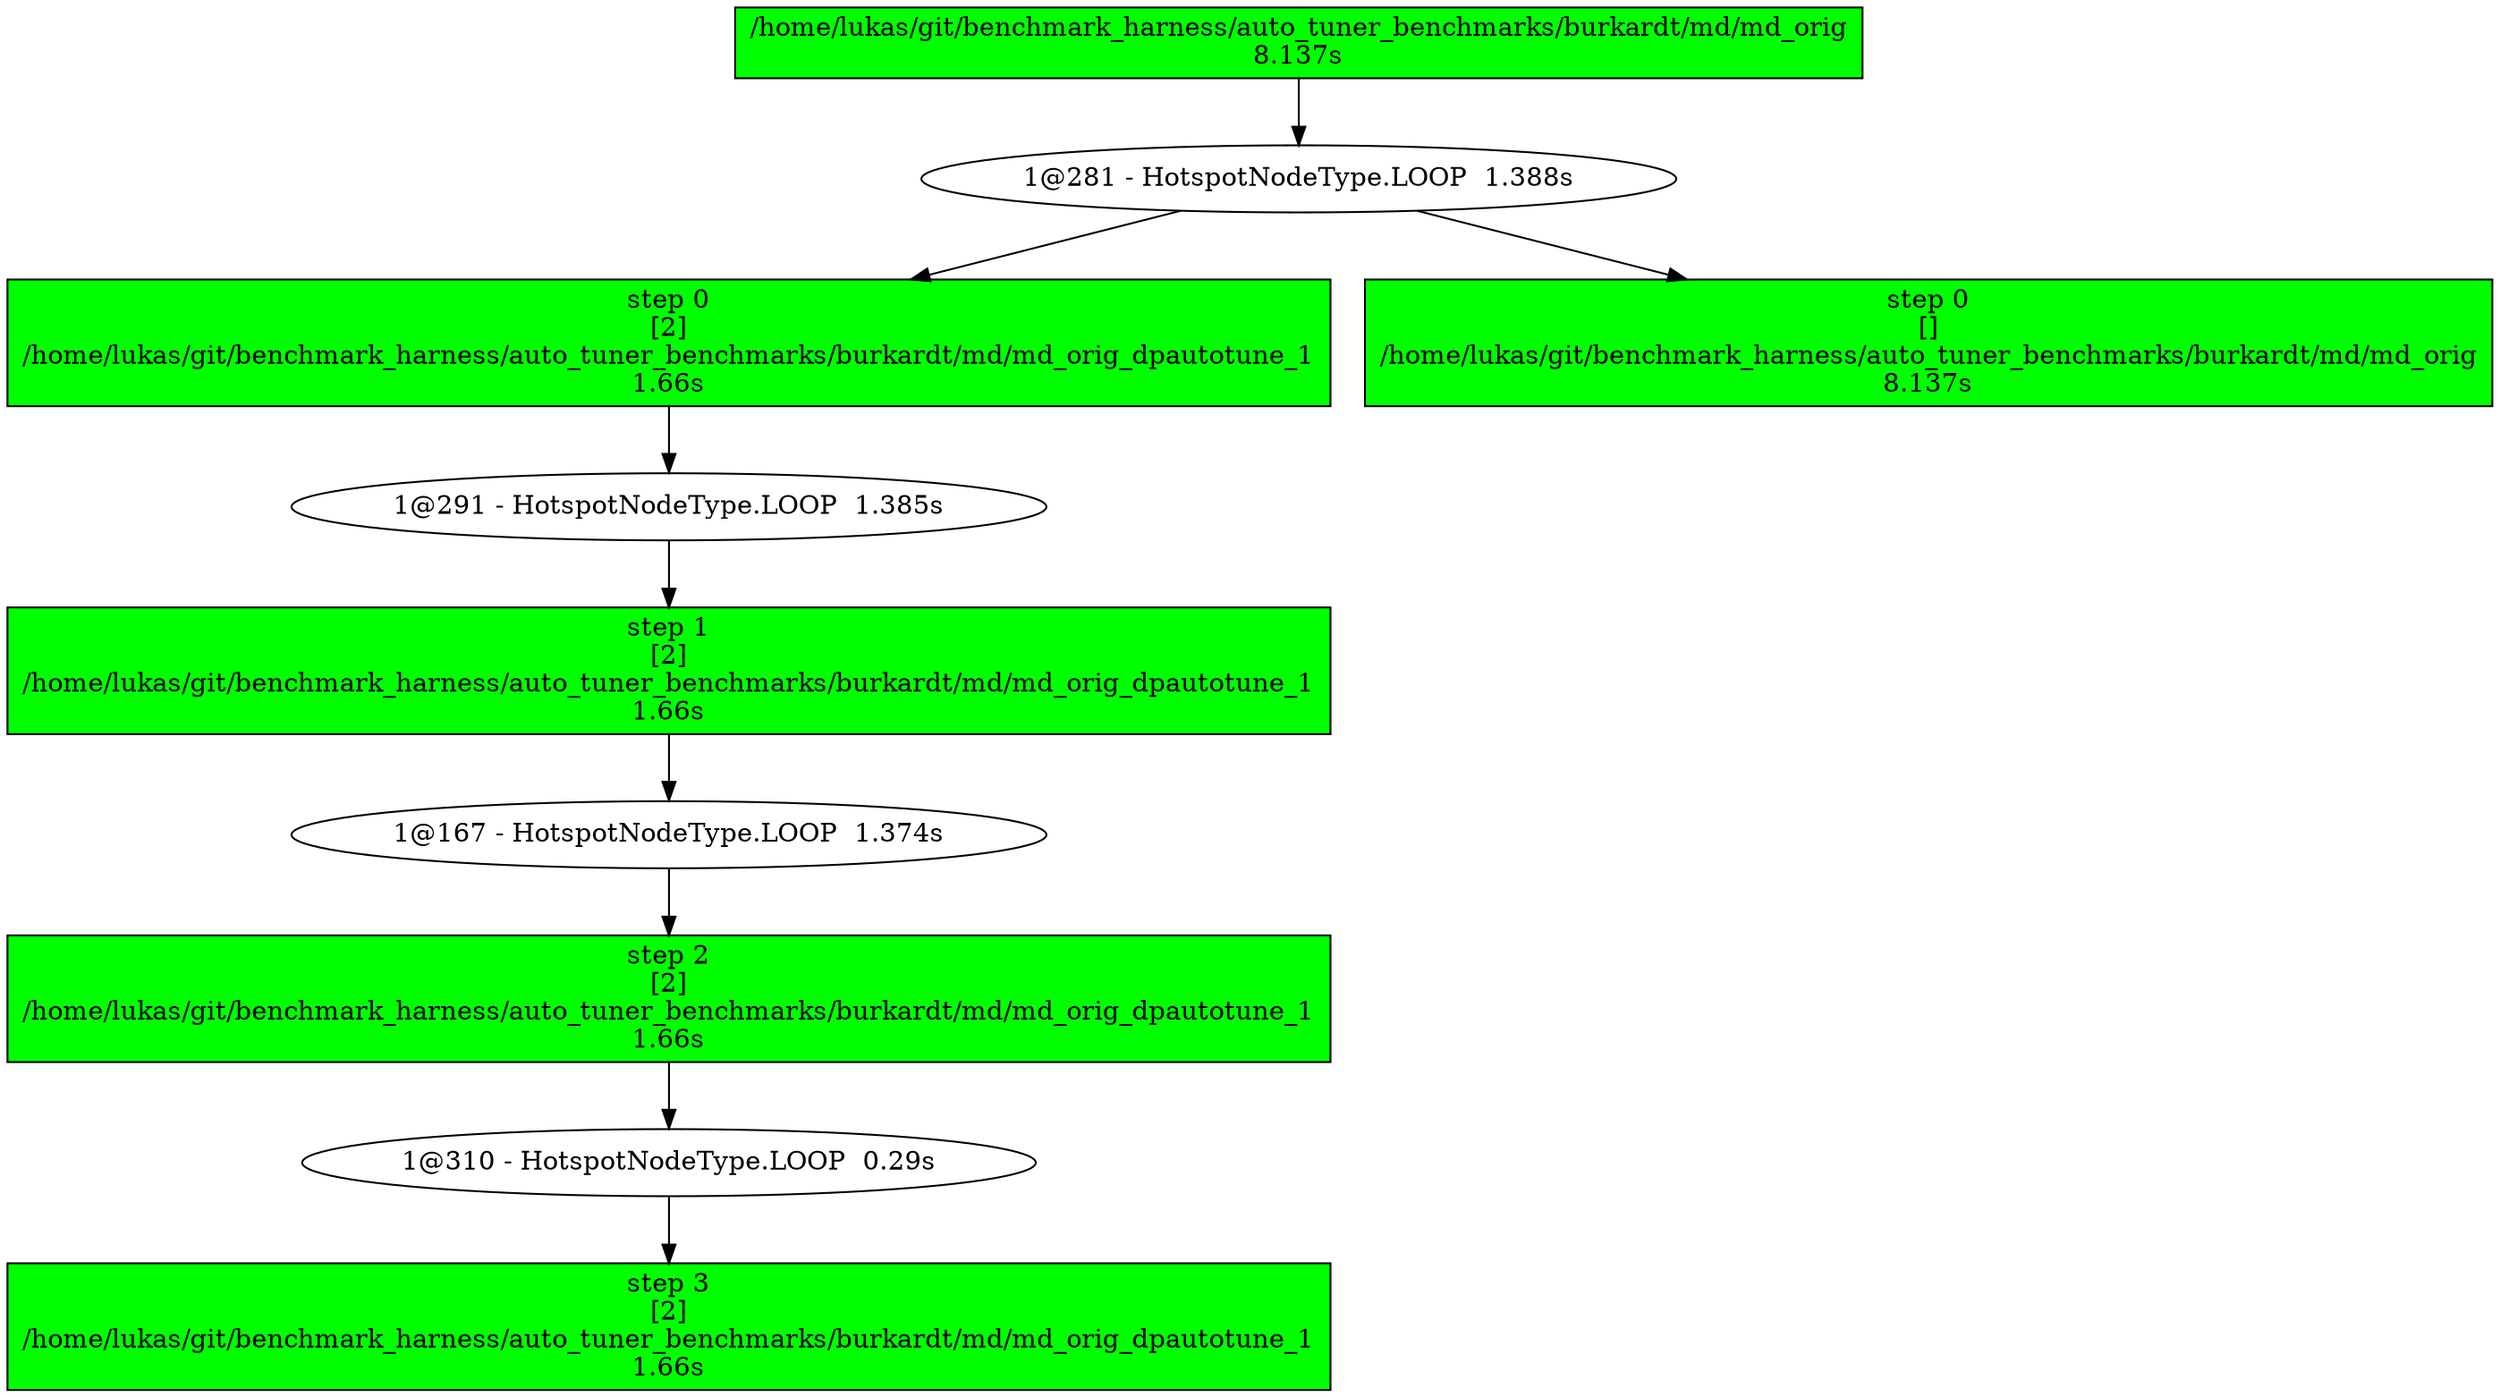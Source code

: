 strict digraph  {
"/home/lukas/git/benchmark_harness/auto_tuner_benchmarks/burkardt/md/md_orig\n8.137s" [color=black, fillcolor=green, style=filled, shape=box];
"1@281 - HotspotNodeType.LOOP  1.388s" [color=black, fillcolor=white, style=filled];
"step 0\n[2]\n/home/lukas/git/benchmark_harness/auto_tuner_benchmarks/burkardt/md/md_orig_dpautotune_1\n1.66s" [color=black, fillcolor=green, shape=box, style=filled];
"step 0\n[]\n/home/lukas/git/benchmark_harness/auto_tuner_benchmarks/burkardt/md/md_orig\n8.137s" [color=black, fillcolor=green, shape=box, style=filled];
"1@291 - HotspotNodeType.LOOP  1.385s" [color=black, fillcolor=white, style=filled];
"step 1\n[2]\n/home/lukas/git/benchmark_harness/auto_tuner_benchmarks/burkardt/md/md_orig_dpautotune_1\n1.66s" [color=black, fillcolor=green, shape=box, style=filled];
"1@167 - HotspotNodeType.LOOP  1.374s" [color=black, fillcolor=white, style=filled];
"step 2\n[2]\n/home/lukas/git/benchmark_harness/auto_tuner_benchmarks/burkardt/md/md_orig_dpautotune_1\n1.66s" [color=black, fillcolor=green, shape=box, style=filled];
"1@310 - HotspotNodeType.LOOP  0.29s" [color=black, fillcolor=white, style=filled];
"step 3\n[2]\n/home/lukas/git/benchmark_harness/auto_tuner_benchmarks/burkardt/md/md_orig_dpautotune_1\n1.66s" [color=black, fillcolor=green, shape=box, style=filled];
"/home/lukas/git/benchmark_harness/auto_tuner_benchmarks/burkardt/md/md_orig\n8.137s" -> "1@281 - HotspotNodeType.LOOP  1.388s";
"1@281 - HotspotNodeType.LOOP  1.388s" -> "step 0\n[2]\n/home/lukas/git/benchmark_harness/auto_tuner_benchmarks/burkardt/md/md_orig_dpautotune_1\n1.66s";
"1@281 - HotspotNodeType.LOOP  1.388s" -> "step 0\n[]\n/home/lukas/git/benchmark_harness/auto_tuner_benchmarks/burkardt/md/md_orig\n8.137s";
"step 0\n[2]\n/home/lukas/git/benchmark_harness/auto_tuner_benchmarks/burkardt/md/md_orig_dpautotune_1\n1.66s" -> "1@291 - HotspotNodeType.LOOP  1.385s";
"1@291 - HotspotNodeType.LOOP  1.385s" -> "step 1\n[2]\n/home/lukas/git/benchmark_harness/auto_tuner_benchmarks/burkardt/md/md_orig_dpautotune_1\n1.66s";
"step 1\n[2]\n/home/lukas/git/benchmark_harness/auto_tuner_benchmarks/burkardt/md/md_orig_dpautotune_1\n1.66s" -> "1@167 - HotspotNodeType.LOOP  1.374s";
"1@167 - HotspotNodeType.LOOP  1.374s" -> "step 2\n[2]\n/home/lukas/git/benchmark_harness/auto_tuner_benchmarks/burkardt/md/md_orig_dpautotune_1\n1.66s";
"step 2\n[2]\n/home/lukas/git/benchmark_harness/auto_tuner_benchmarks/burkardt/md/md_orig_dpautotune_1\n1.66s" -> "1@310 - HotspotNodeType.LOOP  0.29s";
"1@310 - HotspotNodeType.LOOP  0.29s" -> "step 3\n[2]\n/home/lukas/git/benchmark_harness/auto_tuner_benchmarks/burkardt/md/md_orig_dpautotune_1\n1.66s";
}

